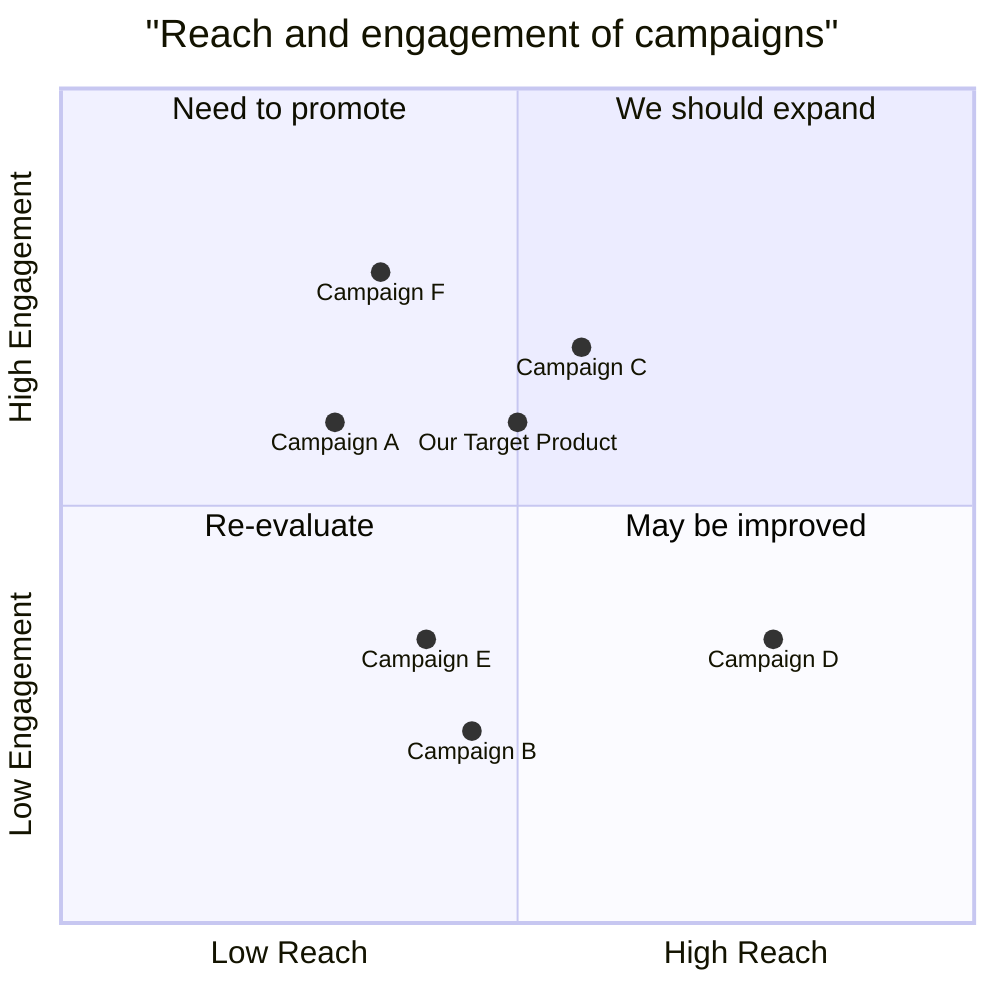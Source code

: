 quadrantChart
    title "Reach and engagement of campaigns"
    x-axis "Low Reach" --> "High Reach"
    y-axis "Low Engagement" --> "High Engagement"
    quadrant-1 "We should expand"
    quadrant-2 "Need to promote"
    quadrant-3 "Re-evaluate"
    quadrant-4 "May be improved"
    "Campaign A": [0.3, 0.6]
    "Campaign B": [0.45, 0.23]
    "Campaign C": [0.57, 0.69]
    "Campaign D": [0.78, 0.34]
    "Campaign E": [0.40, 0.34]
    "Campaign F": [0.35, 0.78]
    "Our Target Product": [0.5, 0.6]